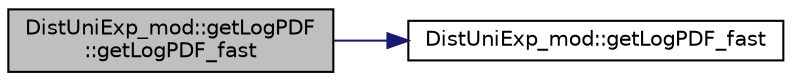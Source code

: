 digraph "DistUniExp_mod::getLogPDF::getLogPDF_fast"
{
 // LATEX_PDF_SIZE
  edge [fontname="Helvetica",fontsize="10",labelfontname="Helvetica",labelfontsize="10"];
  node [fontname="Helvetica",fontsize="10",shape=record];
  rankdir="LR";
  Node1 [label="DistUniExp_mod::getLogPDF\l::getLogPDF_fast",height=0.2,width=0.4,color="black", fillcolor="grey75", style="filled", fontcolor="black",tooltip="Return the natural logarithm of probability density function (PDF) of an exponential distribution the..."];
  Node1 -> Node2 [color="midnightblue",fontsize="10",style="solid",fontname="Helvetica"];
  Node2 [label="DistUniExp_mod::getLogPDF_fast",height=0.2,width=0.4,color="black", fillcolor="white", style="filled",URL="$namespaceDistUniExp__mod.html#ae1f928a5acbfca14d3cffa6d299cce6e",tooltip="Return the natural logarithm of probability density function (PDF) of an exponential distribution the..."];
}

